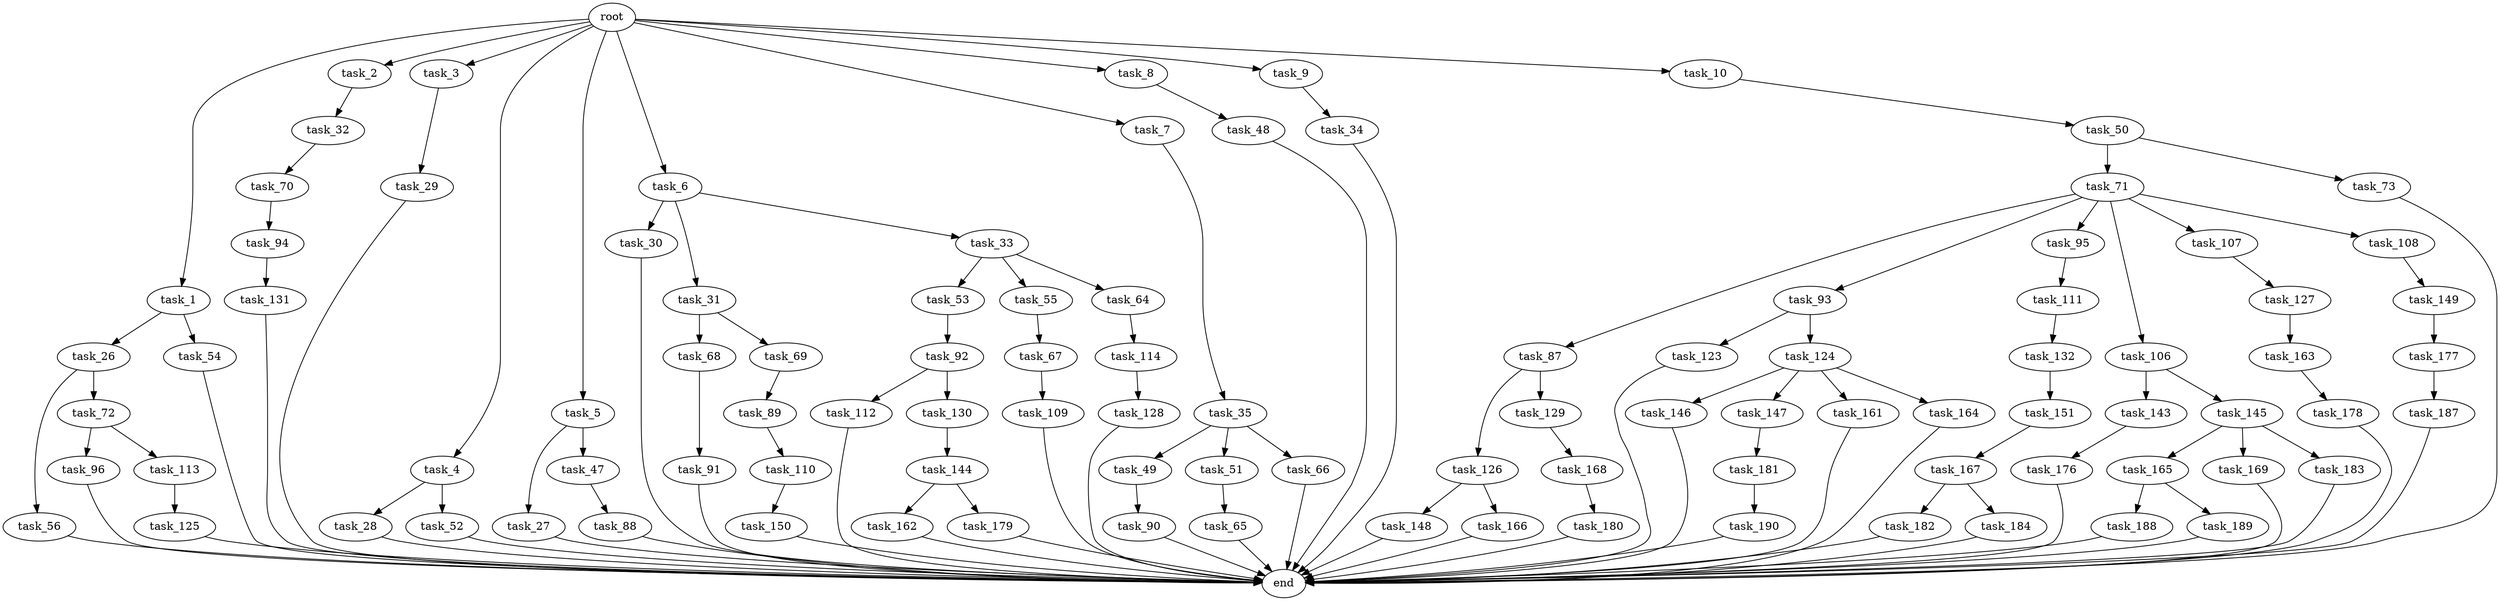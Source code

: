 digraph G {
  root [size="0.000000"];
  task_1 [size="1024.000000"];
  task_2 [size="1024.000000"];
  task_3 [size="1024.000000"];
  task_4 [size="1024.000000"];
  task_5 [size="1024.000000"];
  task_6 [size="1024.000000"];
  task_7 [size="1024.000000"];
  task_8 [size="1024.000000"];
  task_9 [size="1024.000000"];
  task_10 [size="1024.000000"];
  task_26 [size="77309411328.000000"];
  task_27 [size="34359738368.000000"];
  task_28 [size="695784701952.000000"];
  task_29 [size="420906795008.000000"];
  task_30 [size="858993459200.000000"];
  task_31 [size="858993459200.000000"];
  task_32 [size="420906795008.000000"];
  task_33 [size="858993459200.000000"];
  task_34 [size="214748364800.000000"];
  task_35 [size="34359738368.000000"];
  task_47 [size="34359738368.000000"];
  task_48 [size="77309411328.000000"];
  task_49 [size="549755813888.000000"];
  task_50 [size="214748364800.000000"];
  task_51 [size="549755813888.000000"];
  task_52 [size="695784701952.000000"];
  task_53 [size="858993459200.000000"];
  task_54 [size="77309411328.000000"];
  task_55 [size="858993459200.000000"];
  task_56 [size="309237645312.000000"];
  task_64 [size="858993459200.000000"];
  task_65 [size="77309411328.000000"];
  task_66 [size="549755813888.000000"];
  task_67 [size="549755813888.000000"];
  task_68 [size="549755813888.000000"];
  task_69 [size="549755813888.000000"];
  task_70 [size="858993459200.000000"];
  task_71 [size="214748364800.000000"];
  task_72 [size="309237645312.000000"];
  task_73 [size="214748364800.000000"];
  task_87 [size="858993459200.000000"];
  task_88 [size="309237645312.000000"];
  task_89 [size="695784701952.000000"];
  task_90 [size="77309411328.000000"];
  task_91 [size="34359738368.000000"];
  task_92 [size="549755813888.000000"];
  task_93 [size="858993459200.000000"];
  task_94 [size="858993459200.000000"];
  task_95 [size="858993459200.000000"];
  task_96 [size="34359738368.000000"];
  task_106 [size="858993459200.000000"];
  task_107 [size="858993459200.000000"];
  task_108 [size="858993459200.000000"];
  task_109 [size="77309411328.000000"];
  task_110 [size="34359738368.000000"];
  task_111 [size="309237645312.000000"];
  task_112 [size="137438953472.000000"];
  task_113 [size="34359738368.000000"];
  task_114 [size="137438953472.000000"];
  task_123 [size="77309411328.000000"];
  task_124 [size="77309411328.000000"];
  task_125 [size="34359738368.000000"];
  task_126 [size="695784701952.000000"];
  task_127 [size="34359738368.000000"];
  task_128 [size="420906795008.000000"];
  task_129 [size="695784701952.000000"];
  task_130 [size="137438953472.000000"];
  task_131 [size="420906795008.000000"];
  task_132 [size="34359738368.000000"];
  task_143 [size="695784701952.000000"];
  task_144 [size="695784701952.000000"];
  task_145 [size="695784701952.000000"];
  task_146 [size="137438953472.000000"];
  task_147 [size="137438953472.000000"];
  task_148 [size="420906795008.000000"];
  task_149 [size="214748364800.000000"];
  task_150 [size="858993459200.000000"];
  task_151 [size="549755813888.000000"];
  task_161 [size="137438953472.000000"];
  task_162 [size="858993459200.000000"];
  task_163 [size="549755813888.000000"];
  task_164 [size="137438953472.000000"];
  task_165 [size="137438953472.000000"];
  task_166 [size="420906795008.000000"];
  task_167 [size="34359738368.000000"];
  task_168 [size="309237645312.000000"];
  task_169 [size="137438953472.000000"];
  task_176 [size="695784701952.000000"];
  task_177 [size="695784701952.000000"];
  task_178 [size="137438953472.000000"];
  task_179 [size="858993459200.000000"];
  task_180 [size="77309411328.000000"];
  task_181 [size="214748364800.000000"];
  task_182 [size="137438953472.000000"];
  task_183 [size="137438953472.000000"];
  task_184 [size="137438953472.000000"];
  task_187 [size="77309411328.000000"];
  task_188 [size="549755813888.000000"];
  task_189 [size="549755813888.000000"];
  task_190 [size="858993459200.000000"];
  end [size="0.000000"];

  root -> task_1 [size="1.000000"];
  root -> task_2 [size="1.000000"];
  root -> task_3 [size="1.000000"];
  root -> task_4 [size="1.000000"];
  root -> task_5 [size="1.000000"];
  root -> task_6 [size="1.000000"];
  root -> task_7 [size="1.000000"];
  root -> task_8 [size="1.000000"];
  root -> task_9 [size="1.000000"];
  root -> task_10 [size="1.000000"];
  task_1 -> task_26 [size="75497472.000000"];
  task_1 -> task_54 [size="75497472.000000"];
  task_2 -> task_32 [size="411041792.000000"];
  task_3 -> task_29 [size="411041792.000000"];
  task_4 -> task_28 [size="679477248.000000"];
  task_4 -> task_52 [size="679477248.000000"];
  task_5 -> task_27 [size="33554432.000000"];
  task_5 -> task_47 [size="33554432.000000"];
  task_6 -> task_30 [size="838860800.000000"];
  task_6 -> task_31 [size="838860800.000000"];
  task_6 -> task_33 [size="838860800.000000"];
  task_7 -> task_35 [size="33554432.000000"];
  task_8 -> task_48 [size="75497472.000000"];
  task_9 -> task_34 [size="209715200.000000"];
  task_10 -> task_50 [size="209715200.000000"];
  task_26 -> task_56 [size="301989888.000000"];
  task_26 -> task_72 [size="301989888.000000"];
  task_27 -> end [size="1.000000"];
  task_28 -> end [size="1.000000"];
  task_29 -> end [size="1.000000"];
  task_30 -> end [size="1.000000"];
  task_31 -> task_68 [size="536870912.000000"];
  task_31 -> task_69 [size="536870912.000000"];
  task_32 -> task_70 [size="838860800.000000"];
  task_33 -> task_53 [size="838860800.000000"];
  task_33 -> task_55 [size="838860800.000000"];
  task_33 -> task_64 [size="838860800.000000"];
  task_34 -> end [size="1.000000"];
  task_35 -> task_49 [size="536870912.000000"];
  task_35 -> task_51 [size="536870912.000000"];
  task_35 -> task_66 [size="536870912.000000"];
  task_47 -> task_88 [size="301989888.000000"];
  task_48 -> end [size="1.000000"];
  task_49 -> task_90 [size="75497472.000000"];
  task_50 -> task_71 [size="209715200.000000"];
  task_50 -> task_73 [size="209715200.000000"];
  task_51 -> task_65 [size="75497472.000000"];
  task_52 -> end [size="1.000000"];
  task_53 -> task_92 [size="536870912.000000"];
  task_54 -> end [size="1.000000"];
  task_55 -> task_67 [size="536870912.000000"];
  task_56 -> end [size="1.000000"];
  task_64 -> task_114 [size="134217728.000000"];
  task_65 -> end [size="1.000000"];
  task_66 -> end [size="1.000000"];
  task_67 -> task_109 [size="75497472.000000"];
  task_68 -> task_91 [size="33554432.000000"];
  task_69 -> task_89 [size="679477248.000000"];
  task_70 -> task_94 [size="838860800.000000"];
  task_71 -> task_87 [size="838860800.000000"];
  task_71 -> task_93 [size="838860800.000000"];
  task_71 -> task_95 [size="838860800.000000"];
  task_71 -> task_106 [size="838860800.000000"];
  task_71 -> task_107 [size="838860800.000000"];
  task_71 -> task_108 [size="838860800.000000"];
  task_72 -> task_96 [size="33554432.000000"];
  task_72 -> task_113 [size="33554432.000000"];
  task_73 -> end [size="1.000000"];
  task_87 -> task_126 [size="679477248.000000"];
  task_87 -> task_129 [size="679477248.000000"];
  task_88 -> end [size="1.000000"];
  task_89 -> task_110 [size="33554432.000000"];
  task_90 -> end [size="1.000000"];
  task_91 -> end [size="1.000000"];
  task_92 -> task_112 [size="134217728.000000"];
  task_92 -> task_130 [size="134217728.000000"];
  task_93 -> task_123 [size="75497472.000000"];
  task_93 -> task_124 [size="75497472.000000"];
  task_94 -> task_131 [size="411041792.000000"];
  task_95 -> task_111 [size="301989888.000000"];
  task_96 -> end [size="1.000000"];
  task_106 -> task_143 [size="679477248.000000"];
  task_106 -> task_145 [size="679477248.000000"];
  task_107 -> task_127 [size="33554432.000000"];
  task_108 -> task_149 [size="209715200.000000"];
  task_109 -> end [size="1.000000"];
  task_110 -> task_150 [size="838860800.000000"];
  task_111 -> task_132 [size="33554432.000000"];
  task_112 -> end [size="1.000000"];
  task_113 -> task_125 [size="33554432.000000"];
  task_114 -> task_128 [size="411041792.000000"];
  task_123 -> end [size="1.000000"];
  task_124 -> task_146 [size="134217728.000000"];
  task_124 -> task_147 [size="134217728.000000"];
  task_124 -> task_161 [size="134217728.000000"];
  task_124 -> task_164 [size="134217728.000000"];
  task_125 -> end [size="1.000000"];
  task_126 -> task_148 [size="411041792.000000"];
  task_126 -> task_166 [size="411041792.000000"];
  task_127 -> task_163 [size="536870912.000000"];
  task_128 -> end [size="1.000000"];
  task_129 -> task_168 [size="301989888.000000"];
  task_130 -> task_144 [size="679477248.000000"];
  task_131 -> end [size="1.000000"];
  task_132 -> task_151 [size="536870912.000000"];
  task_143 -> task_176 [size="679477248.000000"];
  task_144 -> task_162 [size="838860800.000000"];
  task_144 -> task_179 [size="838860800.000000"];
  task_145 -> task_165 [size="134217728.000000"];
  task_145 -> task_169 [size="134217728.000000"];
  task_145 -> task_183 [size="134217728.000000"];
  task_146 -> end [size="1.000000"];
  task_147 -> task_181 [size="209715200.000000"];
  task_148 -> end [size="1.000000"];
  task_149 -> task_177 [size="679477248.000000"];
  task_150 -> end [size="1.000000"];
  task_151 -> task_167 [size="33554432.000000"];
  task_161 -> end [size="1.000000"];
  task_162 -> end [size="1.000000"];
  task_163 -> task_178 [size="134217728.000000"];
  task_164 -> end [size="1.000000"];
  task_165 -> task_188 [size="536870912.000000"];
  task_165 -> task_189 [size="536870912.000000"];
  task_166 -> end [size="1.000000"];
  task_167 -> task_182 [size="134217728.000000"];
  task_167 -> task_184 [size="134217728.000000"];
  task_168 -> task_180 [size="75497472.000000"];
  task_169 -> end [size="1.000000"];
  task_176 -> end [size="1.000000"];
  task_177 -> task_187 [size="75497472.000000"];
  task_178 -> end [size="1.000000"];
  task_179 -> end [size="1.000000"];
  task_180 -> end [size="1.000000"];
  task_181 -> task_190 [size="838860800.000000"];
  task_182 -> end [size="1.000000"];
  task_183 -> end [size="1.000000"];
  task_184 -> end [size="1.000000"];
  task_187 -> end [size="1.000000"];
  task_188 -> end [size="1.000000"];
  task_189 -> end [size="1.000000"];
  task_190 -> end [size="1.000000"];
}
